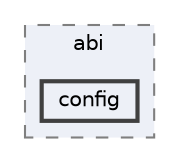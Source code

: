 digraph "/home/ale/sparse-matrix/json/tests/abi/config"
{
 // LATEX_PDF_SIZE
  bgcolor="transparent";
  edge [fontname=Helvetica,fontsize=10,labelfontname=Helvetica,labelfontsize=10];
  node [fontname=Helvetica,fontsize=10,shape=box,height=0.2,width=0.4];
  compound=true
  subgraph clusterdir_637808d67dcd6fb0508f7fc3b478b380 {
    graph [ bgcolor="#edf0f7", pencolor="grey50", label="abi", fontname=Helvetica,fontsize=10 style="filled,dashed", URL="dir_637808d67dcd6fb0508f7fc3b478b380.html",tooltip=""]
  dir_9b114817268f0ac664591ea257adc862 [label="config", fillcolor="#edf0f7", color="grey25", style="filled,bold", URL="dir_9b114817268f0ac664591ea257adc862.html",tooltip=""];
  }
}
